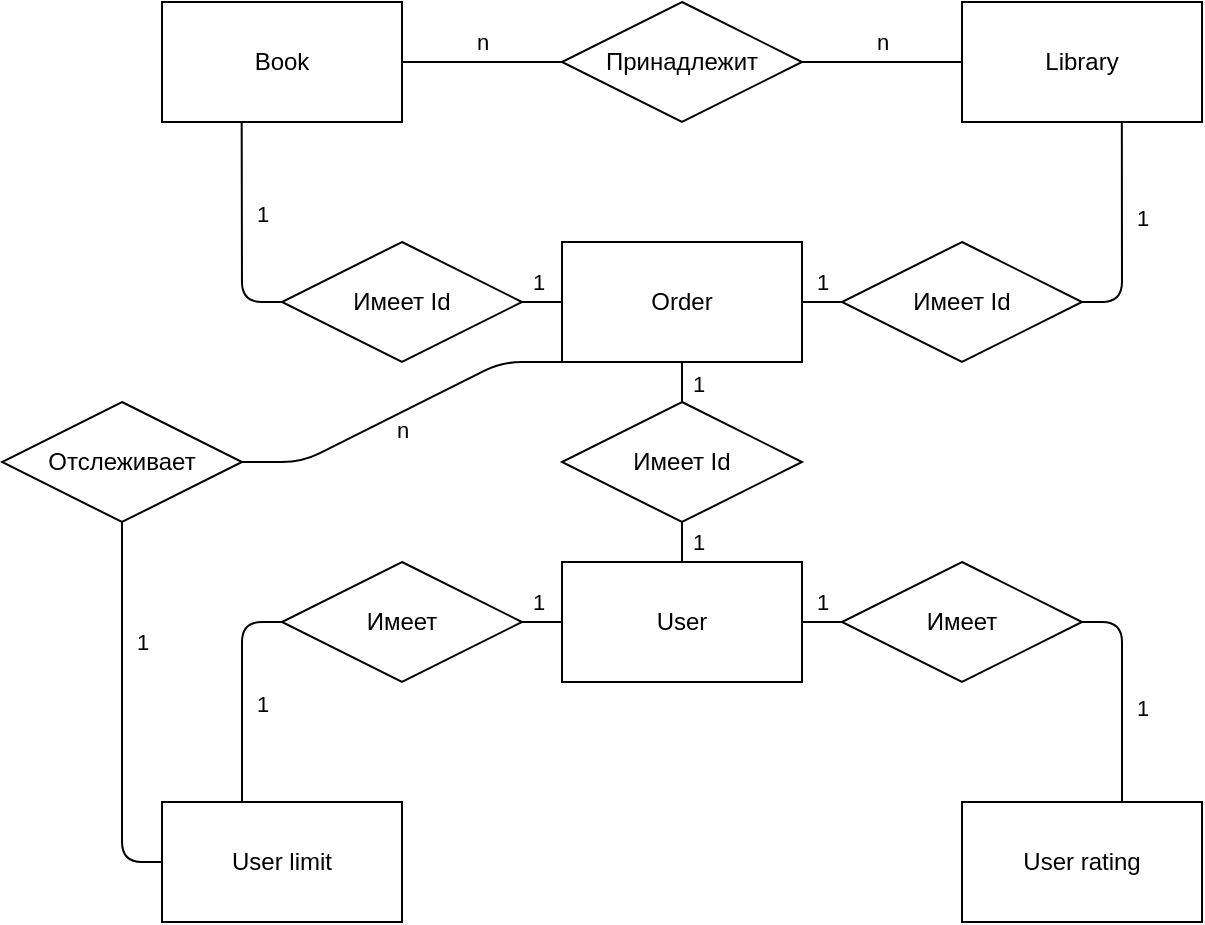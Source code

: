 <mxfile version="14.6.13" type="device"><diagram id="rHmNMiDKoh_yVDBSe8CW" name="Page-1"><mxGraphModel dx="2703" dy="1723" grid="1" gridSize="10" guides="1" tooltips="1" connect="1" arrows="1" fold="1" page="1" pageScale="1" pageWidth="827" pageHeight="1169" math="0" shadow="0"><root><mxCell id="0"/><mxCell id="1" parent="0"/><mxCell id="ugm22GAgroqEpzmR4rHV-1" value="Book" style="rounded=0;whiteSpace=wrap;html=1;labelBackgroundColor=none;fillColor=none;" vertex="1" parent="1"><mxGeometry x="80" y="40" width="120" height="60" as="geometry"/></mxCell><mxCell id="ugm22GAgroqEpzmR4rHV-2" value="Library" style="rounded=0;whiteSpace=wrap;html=1;labelBackgroundColor=none;fillColor=none;" vertex="1" parent="1"><mxGeometry x="480" y="40" width="120" height="60" as="geometry"/></mxCell><mxCell id="ugm22GAgroqEpzmR4rHV-3" value="User" style="rounded=0;whiteSpace=wrap;html=1;labelBackgroundColor=none;fillColor=none;" vertex="1" parent="1"><mxGeometry x="280" y="320" width="120" height="60" as="geometry"/></mxCell><mxCell id="ugm22GAgroqEpzmR4rHV-5" value="Order" style="rounded=0;whiteSpace=wrap;html=1;labelBackgroundColor=none;fillColor=none;" vertex="1" parent="1"><mxGeometry x="280" y="160" width="120" height="60" as="geometry"/></mxCell><mxCell id="ugm22GAgroqEpzmR4rHV-41" style="edgeStyle=orthogonalEdgeStyle;rounded=1;orthogonalLoop=1;jettySize=auto;html=1;exitX=0;exitY=0.5;exitDx=0;exitDy=0;entryX=0.5;entryY=1;entryDx=0;entryDy=0;endArrow=none;endFill=0;labelBackgroundColor=none;" edge="1" parent="1" source="ugm22GAgroqEpzmR4rHV-6" target="ugm22GAgroqEpzmR4rHV-40"><mxGeometry relative="1" as="geometry"/></mxCell><mxCell id="ugm22GAgroqEpzmR4rHV-43" value="1" style="edgeLabel;html=1;align=center;verticalAlign=middle;resizable=0;points=[];labelBackgroundColor=none;" vertex="1" connectable="0" parent="ugm22GAgroqEpzmR4rHV-41"><mxGeometry x="0.495" y="-1" relative="1" as="geometry"><mxPoint x="9" y="12" as="offset"/></mxGeometry></mxCell><mxCell id="ugm22GAgroqEpzmR4rHV-6" value="User limit" style="rounded=0;whiteSpace=wrap;html=1;labelBackgroundColor=none;fillColor=none;" vertex="1" parent="1"><mxGeometry x="80" y="440" width="120" height="60" as="geometry"/></mxCell><mxCell id="ugm22GAgroqEpzmR4rHV-7" value="User rating" style="rounded=0;whiteSpace=wrap;html=1;labelBackgroundColor=none;fillColor=none;" vertex="1" parent="1"><mxGeometry x="480" y="440" width="120" height="60" as="geometry"/></mxCell><mxCell id="ugm22GAgroqEpzmR4rHV-9" value="Принадлежит" style="rhombus;whiteSpace=wrap;html=1;labelBackgroundColor=none;fillColor=none;" vertex="1" parent="1"><mxGeometry x="280" y="40" width="120" height="60" as="geometry"/></mxCell><mxCell id="ugm22GAgroqEpzmR4rHV-10" value="" style="endArrow=none;html=1;exitX=1;exitY=0.5;exitDx=0;exitDy=0;entryX=0;entryY=0.5;entryDx=0;entryDy=0;labelBackgroundColor=none;" edge="1" parent="1" source="ugm22GAgroqEpzmR4rHV-1" target="ugm22GAgroqEpzmR4rHV-9"><mxGeometry width="50" height="50" relative="1" as="geometry"><mxPoint x="220" y="140" as="sourcePoint"/><mxPoint x="270" y="90" as="targetPoint"/></mxGeometry></mxCell><mxCell id="ugm22GAgroqEpzmR4rHV-12" value="n" style="edgeLabel;html=1;align=center;verticalAlign=middle;resizable=0;points=[];labelBackgroundColor=none;" vertex="1" connectable="0" parent="ugm22GAgroqEpzmR4rHV-10"><mxGeometry x="-0.179" relative="1" as="geometry"><mxPoint x="7" y="-10" as="offset"/></mxGeometry></mxCell><mxCell id="ugm22GAgroqEpzmR4rHV-11" value="" style="endArrow=none;html=1;exitX=1;exitY=0.5;exitDx=0;exitDy=0;entryX=0;entryY=0.5;entryDx=0;entryDy=0;labelBackgroundColor=none;" edge="1" parent="1" source="ugm22GAgroqEpzmR4rHV-9" target="ugm22GAgroqEpzmR4rHV-2"><mxGeometry width="50" height="50" relative="1" as="geometry"><mxPoint x="400" y="160" as="sourcePoint"/><mxPoint x="450" y="110" as="targetPoint"/></mxGeometry></mxCell><mxCell id="ugm22GAgroqEpzmR4rHV-13" value="n" style="edgeLabel;html=1;align=center;verticalAlign=middle;resizable=0;points=[];labelBackgroundColor=none;" vertex="1" connectable="0" parent="ugm22GAgroqEpzmR4rHV-11"><mxGeometry x="0.424" relative="1" as="geometry"><mxPoint x="-17" y="-10" as="offset"/></mxGeometry></mxCell><mxCell id="ugm22GAgroqEpzmR4rHV-14" value="Имеет Id" style="rhombus;whiteSpace=wrap;html=1;labelBackgroundColor=none;fillColor=none;" vertex="1" parent="1"><mxGeometry x="420" y="160" width="120" height="60" as="geometry"/></mxCell><mxCell id="ugm22GAgroqEpzmR4rHV-15" value="Имеет Id" style="rhombus;whiteSpace=wrap;html=1;labelBackgroundColor=none;fillColor=none;" vertex="1" parent="1"><mxGeometry x="140" y="160" width="120" height="60" as="geometry"/></mxCell><mxCell id="ugm22GAgroqEpzmR4rHV-16" value="" style="endArrow=none;html=1;exitX=1;exitY=0.5;exitDx=0;exitDy=0;entryX=0;entryY=0.5;entryDx=0;entryDy=0;labelBackgroundColor=none;" edge="1" parent="1" source="ugm22GAgroqEpzmR4rHV-15" target="ugm22GAgroqEpzmR4rHV-5"><mxGeometry width="50" height="50" relative="1" as="geometry"><mxPoint x="220" y="300" as="sourcePoint"/><mxPoint x="270" y="250" as="targetPoint"/></mxGeometry></mxCell><mxCell id="ugm22GAgroqEpzmR4rHV-21" value="1" style="edgeLabel;html=1;align=center;verticalAlign=middle;resizable=0;points=[];labelBackgroundColor=none;" vertex="1" connectable="0" parent="ugm22GAgroqEpzmR4rHV-16"><mxGeometry x="-0.2" y="1" relative="1" as="geometry"><mxPoint y="-9" as="offset"/></mxGeometry></mxCell><mxCell id="ugm22GAgroqEpzmR4rHV-17" value="" style="endArrow=none;html=1;exitX=0;exitY=0.5;exitDx=0;exitDy=0;labelBackgroundColor=none;entryX=0.332;entryY=0.999;entryDx=0;entryDy=0;entryPerimeter=0;" edge="1" parent="1" source="ugm22GAgroqEpzmR4rHV-15" target="ugm22GAgroqEpzmR4rHV-1"><mxGeometry width="50" height="50" relative="1" as="geometry"><mxPoint x="100" y="190" as="sourcePoint"/><mxPoint x="120" y="110" as="targetPoint"/><Array as="points"><mxPoint x="120" y="190"/></Array></mxGeometry></mxCell><mxCell id="ugm22GAgroqEpzmR4rHV-23" value="1" style="edgeLabel;html=1;align=center;verticalAlign=middle;resizable=0;points=[];labelBackgroundColor=none;" vertex="1" connectable="0" parent="ugm22GAgroqEpzmR4rHV-17"><mxGeometry x="0.451" y="-1" relative="1" as="geometry"><mxPoint x="9" y="16" as="offset"/></mxGeometry></mxCell><mxCell id="ugm22GAgroqEpzmR4rHV-18" value="" style="endArrow=none;html=1;exitX=1;exitY=0.5;exitDx=0;exitDy=0;labelBackgroundColor=none;entryX=0.666;entryY=1.002;entryDx=0;entryDy=0;entryPerimeter=0;" edge="1" parent="1" source="ugm22GAgroqEpzmR4rHV-14" target="ugm22GAgroqEpzmR4rHV-2"><mxGeometry width="50" height="50" relative="1" as="geometry"><mxPoint x="540" y="180" as="sourcePoint"/><mxPoint x="560" y="110" as="targetPoint"/><Array as="points"><mxPoint x="560" y="190"/></Array></mxGeometry></mxCell><mxCell id="ugm22GAgroqEpzmR4rHV-22" value="1" style="edgeLabel;html=1;align=center;verticalAlign=middle;resizable=0;points=[];labelBackgroundColor=none;" vertex="1" connectable="0" parent="ugm22GAgroqEpzmR4rHV-18"><mxGeometry x="0.237" y="2" relative="1" as="geometry"><mxPoint x="12" y="6" as="offset"/></mxGeometry></mxCell><mxCell id="ugm22GAgroqEpzmR4rHV-19" value="" style="endArrow=none;html=1;exitX=1;exitY=0.5;exitDx=0;exitDy=0;entryX=0;entryY=0.5;entryDx=0;entryDy=0;labelBackgroundColor=none;" edge="1" parent="1" source="ugm22GAgroqEpzmR4rHV-5" target="ugm22GAgroqEpzmR4rHV-14"><mxGeometry width="50" height="50" relative="1" as="geometry"><mxPoint x="420" y="290" as="sourcePoint"/><mxPoint x="470" y="240" as="targetPoint"/></mxGeometry></mxCell><mxCell id="ugm22GAgroqEpzmR4rHV-20" value="1" style="edgeLabel;html=1;align=center;verticalAlign=middle;resizable=0;points=[];labelBackgroundColor=none;" vertex="1" connectable="0" parent="ugm22GAgroqEpzmR4rHV-19"><mxGeometry x="0.352" y="1" relative="1" as="geometry"><mxPoint x="-4" y="-9" as="offset"/></mxGeometry></mxCell><mxCell id="ugm22GAgroqEpzmR4rHV-24" value="Имеет Id" style="rhombus;whiteSpace=wrap;html=1;labelBackgroundColor=none;fillColor=none;" vertex="1" parent="1"><mxGeometry x="280" y="240" width="120" height="60" as="geometry"/></mxCell><mxCell id="ugm22GAgroqEpzmR4rHV-25" value="" style="endArrow=none;html=1;entryX=0.5;entryY=1;entryDx=0;entryDy=0;exitX=0.5;exitY=0;exitDx=0;exitDy=0;labelBackgroundColor=none;" edge="1" parent="1" source="ugm22GAgroqEpzmR4rHV-24" target="ugm22GAgroqEpzmR4rHV-5"><mxGeometry width="50" height="50" relative="1" as="geometry"><mxPoint x="330" y="280" as="sourcePoint"/><mxPoint x="380" y="230" as="targetPoint"/></mxGeometry></mxCell><mxCell id="ugm22GAgroqEpzmR4rHV-27" value="" style="endArrow=none;html=1;entryX=0.5;entryY=1;entryDx=0;entryDy=0;exitX=0.5;exitY=0;exitDx=0;exitDy=0;labelBackgroundColor=none;" edge="1" parent="1" source="ugm22GAgroqEpzmR4rHV-3" target="ugm22GAgroqEpzmR4rHV-24"><mxGeometry width="50" height="50" relative="1" as="geometry"><mxPoint x="340" y="350" as="sourcePoint"/><mxPoint x="390" y="300" as="targetPoint"/></mxGeometry></mxCell><mxCell id="ugm22GAgroqEpzmR4rHV-28" value="1" style="edgeLabel;html=1;align=center;verticalAlign=middle;resizable=0;points=[];labelBackgroundColor=none;" vertex="1" connectable="0" parent="ugm22GAgroqEpzmR4rHV-27"><mxGeometry x="-0.242" y="-1" relative="1" as="geometry"><mxPoint x="7" y="-3" as="offset"/></mxGeometry></mxCell><mxCell id="ugm22GAgroqEpzmR4rHV-29" value="1" style="edgeLabel;html=1;align=center;verticalAlign=middle;resizable=0;points=[];labelBackgroundColor=none;" vertex="1" connectable="0" parent="1"><mxGeometry x="360.0" y="320.414" as="geometry"><mxPoint x="-12" y="-90" as="offset"/></mxGeometry></mxCell><mxCell id="ugm22GAgroqEpzmR4rHV-30" value="Имеет" style="rhombus;whiteSpace=wrap;html=1;labelBackgroundColor=none;fillColor=none;" vertex="1" parent="1"><mxGeometry x="140" y="320" width="120" height="60" as="geometry"/></mxCell><mxCell id="ugm22GAgroqEpzmR4rHV-31" value="Имеет" style="rhombus;whiteSpace=wrap;html=1;labelBackgroundColor=none;fillColor=none;" vertex="1" parent="1"><mxGeometry x="420" y="320" width="120" height="60" as="geometry"/></mxCell><mxCell id="ugm22GAgroqEpzmR4rHV-32" value="" style="endArrow=none;html=1;exitX=1;exitY=0.5;exitDx=0;exitDy=0;entryX=0;entryY=0.5;entryDx=0;entryDy=0;labelBackgroundColor=none;" edge="1" parent="1"><mxGeometry width="50" height="50" relative="1" as="geometry"><mxPoint x="260" y="350" as="sourcePoint"/><mxPoint x="280" y="350" as="targetPoint"/></mxGeometry></mxCell><mxCell id="ugm22GAgroqEpzmR4rHV-33" value="1" style="edgeLabel;html=1;align=center;verticalAlign=middle;resizable=0;points=[];labelBackgroundColor=none;" vertex="1" connectable="0" parent="ugm22GAgroqEpzmR4rHV-32"><mxGeometry x="-0.2" y="1" relative="1" as="geometry"><mxPoint y="-9" as="offset"/></mxGeometry></mxCell><mxCell id="ugm22GAgroqEpzmR4rHV-34" value="" style="endArrow=none;html=1;exitX=1;exitY=0.5;exitDx=0;exitDy=0;entryX=0;entryY=0.5;entryDx=0;entryDy=0;labelBackgroundColor=none;" edge="1" parent="1"><mxGeometry width="50" height="50" relative="1" as="geometry"><mxPoint x="400" y="350" as="sourcePoint"/><mxPoint x="420" y="350" as="targetPoint"/></mxGeometry></mxCell><mxCell id="ugm22GAgroqEpzmR4rHV-35" value="1" style="edgeLabel;html=1;align=center;verticalAlign=middle;resizable=0;points=[];labelBackgroundColor=none;" vertex="1" connectable="0" parent="ugm22GAgroqEpzmR4rHV-34"><mxGeometry x="0.352" y="1" relative="1" as="geometry"><mxPoint x="-4" y="-9" as="offset"/></mxGeometry></mxCell><mxCell id="ugm22GAgroqEpzmR4rHV-36" value="" style="endArrow=none;html=1;entryX=0;entryY=0.5;entryDx=0;entryDy=0;exitX=0;exitY=0.5;exitDx=0;exitDy=0;labelBackgroundColor=none;" edge="1" parent="1" target="ugm22GAgroqEpzmR4rHV-30"><mxGeometry width="50" height="50" relative="1" as="geometry"><mxPoint x="120" y="440" as="sourcePoint"/><mxPoint x="120" y="350" as="targetPoint"/><Array as="points"><mxPoint x="120" y="350"/></Array></mxGeometry></mxCell><mxCell id="ugm22GAgroqEpzmR4rHV-37" value="1" style="edgeLabel;html=1;align=center;verticalAlign=middle;resizable=0;points=[];labelBackgroundColor=none;" vertex="1" connectable="0" parent="ugm22GAgroqEpzmR4rHV-36"><mxGeometry x="0.451" y="-1" relative="1" as="geometry"><mxPoint x="9" y="31" as="offset"/></mxGeometry></mxCell><mxCell id="ugm22GAgroqEpzmR4rHV-38" value="" style="endArrow=none;html=1;entryX=1;entryY=0.5;entryDx=0;entryDy=0;exitX=1;exitY=0.5;exitDx=0;exitDy=0;labelBackgroundColor=none;" edge="1" parent="1" target="ugm22GAgroqEpzmR4rHV-31"><mxGeometry width="50" height="50" relative="1" as="geometry"><mxPoint x="560" y="440" as="sourcePoint"/><mxPoint x="560" y="350" as="targetPoint"/><Array as="points"><mxPoint x="560" y="350"/></Array></mxGeometry></mxCell><mxCell id="ugm22GAgroqEpzmR4rHV-39" value="1" style="edgeLabel;html=1;align=center;verticalAlign=middle;resizable=0;points=[];labelBackgroundColor=none;" vertex="1" connectable="0" parent="ugm22GAgroqEpzmR4rHV-38"><mxGeometry x="0.237" y="2" relative="1" as="geometry"><mxPoint x="12" y="21" as="offset"/></mxGeometry></mxCell><mxCell id="ugm22GAgroqEpzmR4rHV-42" style="edgeStyle=entityRelationEdgeStyle;orthogonalLoop=1;jettySize=auto;html=1;exitX=1;exitY=0.5;exitDx=0;exitDy=0;entryX=0;entryY=1;entryDx=0;entryDy=0;endArrow=none;endFill=0;labelBackgroundColor=none;" edge="1" parent="1" source="ugm22GAgroqEpzmR4rHV-40" target="ugm22GAgroqEpzmR4rHV-5"><mxGeometry relative="1" as="geometry"/></mxCell><mxCell id="ugm22GAgroqEpzmR4rHV-44" value="n" style="edgeLabel;html=1;align=center;verticalAlign=middle;resizable=0;points=[];labelBackgroundColor=none;" vertex="1" connectable="0" parent="ugm22GAgroqEpzmR4rHV-42"><mxGeometry x="-0.686" y="1" relative="1" as="geometry"><mxPoint x="53" y="-15" as="offset"/></mxGeometry></mxCell><mxCell id="ugm22GAgroqEpzmR4rHV-40" value="Отслеживает" style="rhombus;whiteSpace=wrap;html=1;labelBackgroundColor=none;fillColor=none;" vertex="1" parent="1"><mxGeometry y="240" width="120" height="60" as="geometry"/></mxCell></root></mxGraphModel></diagram></mxfile>